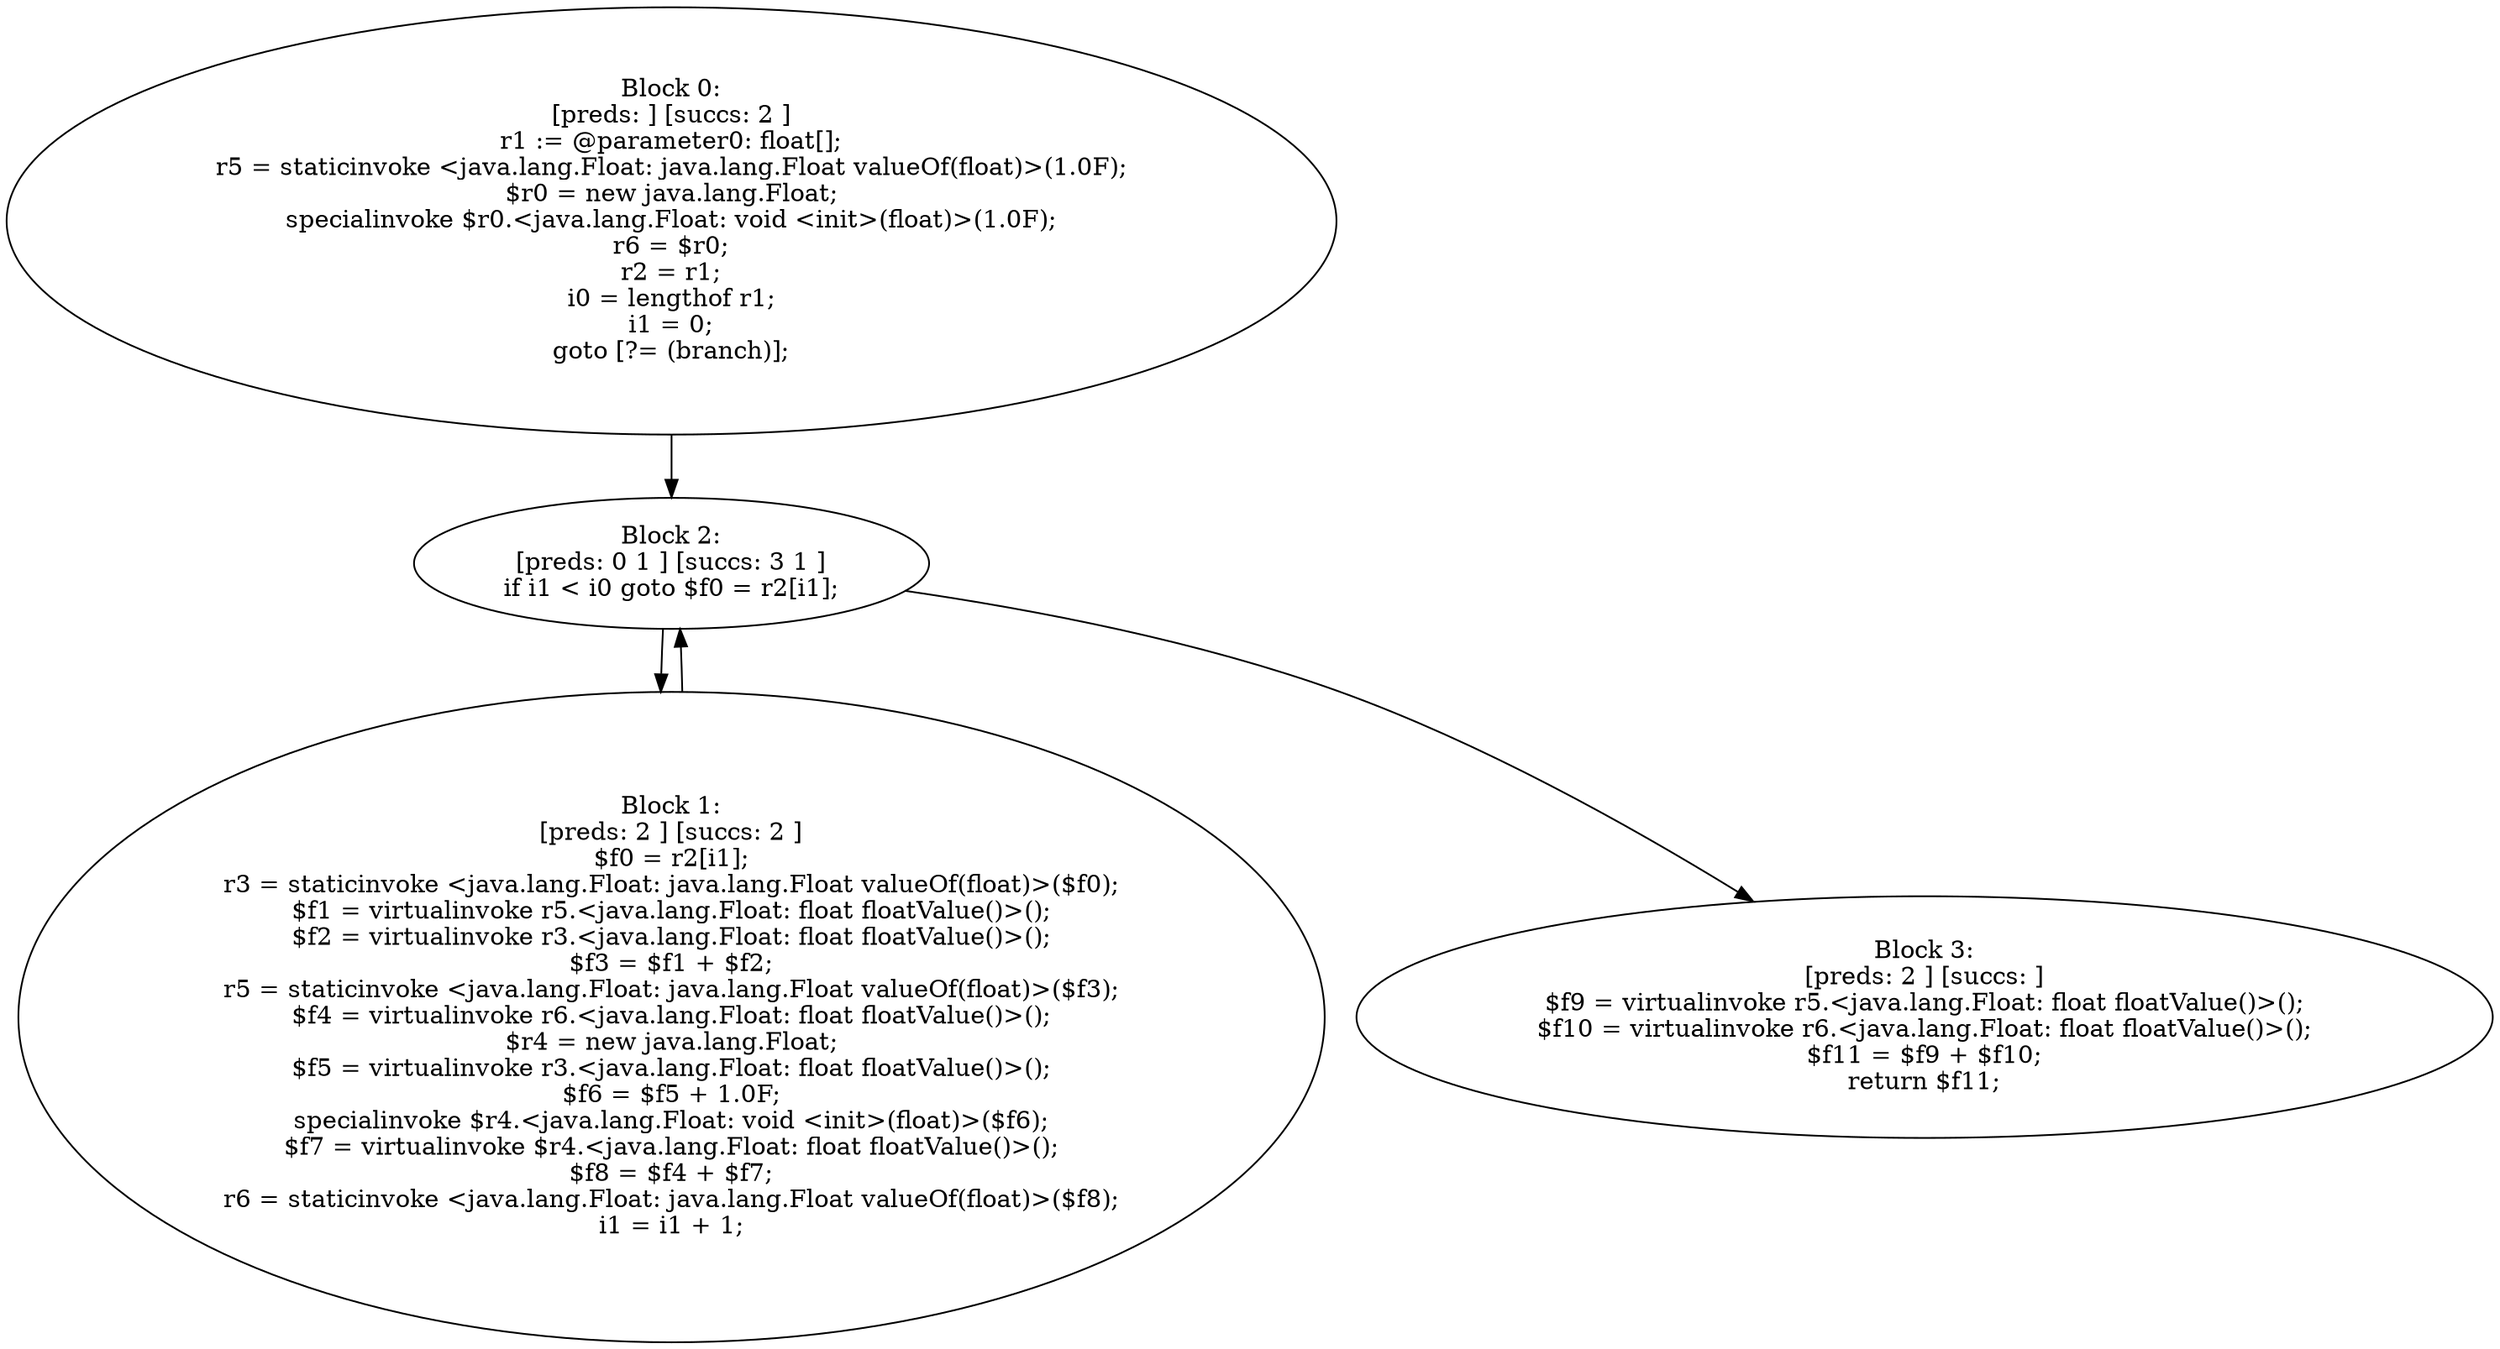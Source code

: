 digraph "unitGraph" {
    "Block 0:
[preds: ] [succs: 2 ]
r1 := @parameter0: float[];
r5 = staticinvoke <java.lang.Float: java.lang.Float valueOf(float)>(1.0F);
$r0 = new java.lang.Float;
specialinvoke $r0.<java.lang.Float: void <init>(float)>(1.0F);
r6 = $r0;
r2 = r1;
i0 = lengthof r1;
i1 = 0;
goto [?= (branch)];
"
    "Block 1:
[preds: 2 ] [succs: 2 ]
$f0 = r2[i1];
r3 = staticinvoke <java.lang.Float: java.lang.Float valueOf(float)>($f0);
$f1 = virtualinvoke r5.<java.lang.Float: float floatValue()>();
$f2 = virtualinvoke r3.<java.lang.Float: float floatValue()>();
$f3 = $f1 + $f2;
r5 = staticinvoke <java.lang.Float: java.lang.Float valueOf(float)>($f3);
$f4 = virtualinvoke r6.<java.lang.Float: float floatValue()>();
$r4 = new java.lang.Float;
$f5 = virtualinvoke r3.<java.lang.Float: float floatValue()>();
$f6 = $f5 + 1.0F;
specialinvoke $r4.<java.lang.Float: void <init>(float)>($f6);
$f7 = virtualinvoke $r4.<java.lang.Float: float floatValue()>();
$f8 = $f4 + $f7;
r6 = staticinvoke <java.lang.Float: java.lang.Float valueOf(float)>($f8);
i1 = i1 + 1;
"
    "Block 2:
[preds: 0 1 ] [succs: 3 1 ]
if i1 < i0 goto $f0 = r2[i1];
"
    "Block 3:
[preds: 2 ] [succs: ]
$f9 = virtualinvoke r5.<java.lang.Float: float floatValue()>();
$f10 = virtualinvoke r6.<java.lang.Float: float floatValue()>();
$f11 = $f9 + $f10;
return $f11;
"
    "Block 0:
[preds: ] [succs: 2 ]
r1 := @parameter0: float[];
r5 = staticinvoke <java.lang.Float: java.lang.Float valueOf(float)>(1.0F);
$r0 = new java.lang.Float;
specialinvoke $r0.<java.lang.Float: void <init>(float)>(1.0F);
r6 = $r0;
r2 = r1;
i0 = lengthof r1;
i1 = 0;
goto [?= (branch)];
"->"Block 2:
[preds: 0 1 ] [succs: 3 1 ]
if i1 < i0 goto $f0 = r2[i1];
";
    "Block 1:
[preds: 2 ] [succs: 2 ]
$f0 = r2[i1];
r3 = staticinvoke <java.lang.Float: java.lang.Float valueOf(float)>($f0);
$f1 = virtualinvoke r5.<java.lang.Float: float floatValue()>();
$f2 = virtualinvoke r3.<java.lang.Float: float floatValue()>();
$f3 = $f1 + $f2;
r5 = staticinvoke <java.lang.Float: java.lang.Float valueOf(float)>($f3);
$f4 = virtualinvoke r6.<java.lang.Float: float floatValue()>();
$r4 = new java.lang.Float;
$f5 = virtualinvoke r3.<java.lang.Float: float floatValue()>();
$f6 = $f5 + 1.0F;
specialinvoke $r4.<java.lang.Float: void <init>(float)>($f6);
$f7 = virtualinvoke $r4.<java.lang.Float: float floatValue()>();
$f8 = $f4 + $f7;
r6 = staticinvoke <java.lang.Float: java.lang.Float valueOf(float)>($f8);
i1 = i1 + 1;
"->"Block 2:
[preds: 0 1 ] [succs: 3 1 ]
if i1 < i0 goto $f0 = r2[i1];
";
    "Block 2:
[preds: 0 1 ] [succs: 3 1 ]
if i1 < i0 goto $f0 = r2[i1];
"->"Block 3:
[preds: 2 ] [succs: ]
$f9 = virtualinvoke r5.<java.lang.Float: float floatValue()>();
$f10 = virtualinvoke r6.<java.lang.Float: float floatValue()>();
$f11 = $f9 + $f10;
return $f11;
";
    "Block 2:
[preds: 0 1 ] [succs: 3 1 ]
if i1 < i0 goto $f0 = r2[i1];
"->"Block 1:
[preds: 2 ] [succs: 2 ]
$f0 = r2[i1];
r3 = staticinvoke <java.lang.Float: java.lang.Float valueOf(float)>($f0);
$f1 = virtualinvoke r5.<java.lang.Float: float floatValue()>();
$f2 = virtualinvoke r3.<java.lang.Float: float floatValue()>();
$f3 = $f1 + $f2;
r5 = staticinvoke <java.lang.Float: java.lang.Float valueOf(float)>($f3);
$f4 = virtualinvoke r6.<java.lang.Float: float floatValue()>();
$r4 = new java.lang.Float;
$f5 = virtualinvoke r3.<java.lang.Float: float floatValue()>();
$f6 = $f5 + 1.0F;
specialinvoke $r4.<java.lang.Float: void <init>(float)>($f6);
$f7 = virtualinvoke $r4.<java.lang.Float: float floatValue()>();
$f8 = $f4 + $f7;
r6 = staticinvoke <java.lang.Float: java.lang.Float valueOf(float)>($f8);
i1 = i1 + 1;
";
}
